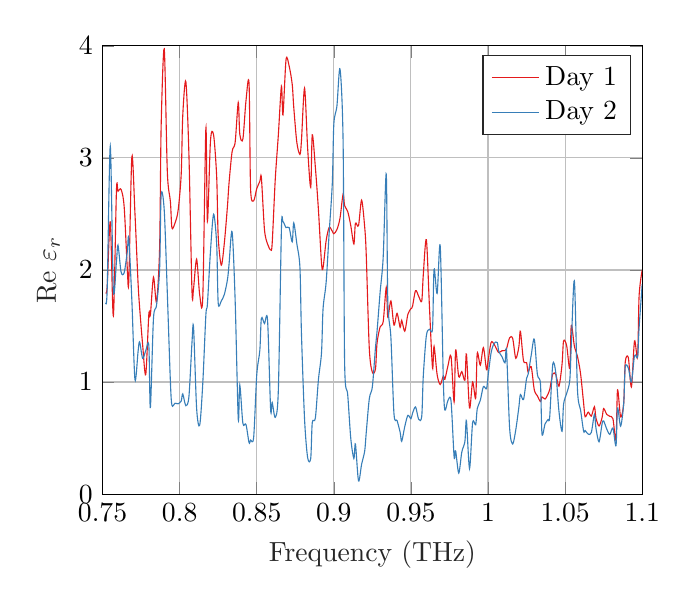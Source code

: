 % This file was created by matlab2tikz.
%
%The latest updates can be retrieved from
%  http://www.mathworks.com/matlabcentral/fileexchange/22022-matlab2tikz-matlab2tikz
%where you can also make suggestions and rate matlab2tikz.
%
\definecolor{mycolor1}{rgb}{0.894,0.102,0.11}%
\definecolor{mycolor2}{rgb}{0.216,0.494,0.722}%
\definecolor{mycolor3}{rgb}{0.302,0.686,0.29}%
\definecolor{mycolor4}{rgb}{0.596,0.306,0.639}%
\definecolor{mycolor5}{rgb}{1.0,0.498,0.0}%
\definecolor{mycolor6}{rgb}{1.0,1.0,0.2}%
\definecolor{mycolor7}{rgb}{0.651,0.337,0.157}%
\definecolor{mycolor8}{rgb}{0.969,0.506,0.749}%
%
\begin{tikzpicture}

\begin{axis}[%
xmin=0.75,
xmax=1.1,
xlabel style={font=\color{white!15!black}},
xlabel={Frequency (THz)},
ymin=0,
ymax=4,
ylabel style={font=\color{white!15!black}},
ylabel={Re $\varepsilon_r$},
axis background/.style={fill=white},
xmajorgrids,
ymajorgrids,
legend style={legend cell align=left, align=left, draw=white!15!black}
]
\addplot [smooth, color=mycolor1]
  table[row sep=crcr]{%
0.752	1.798\\
0.753	1.854\\
0.755	2.429\\
0.757	1.59\\
0.759	2.711\\
0.76	2.702\\
0.762	2.719\\
0.764	2.564\\
0.766	2.023\\
0.767	1.899\\
0.769	3.01\\
0.771	2.506\\
0.773	1.888\\
0.774	1.672\\
0.776	1.33\\
0.778	1.068\\
0.78	1.604\\
0.781	1.596\\
0.783	1.936\\
0.785	1.715\\
0.787	2.2\\
0.788	3.29\\
0.79	3.973\\
0.792	2.876\\
0.794	2.609\\
0.795	2.375\\
0.797	2.42\\
0.799	2.532\\
0.801	2.855\\
0.802	3.376\\
0.804	3.681\\
0.806	3.032\\
0.808	1.808\\
0.809	1.835\\
0.811	2.096\\
0.813	1.778\\
0.815	1.76\\
0.817	3.264\\
0.818	2.436\\
0.82	3.155\\
0.822	3.205\\
0.824	2.834\\
0.825	2.298\\
0.827	2.043\\
0.829	2.244\\
0.831	2.57\\
0.832	2.772\\
0.834	3.055\\
0.836	3.141\\
0.838	3.494\\
0.839	3.211\\
0.841	3.168\\
0.843	3.508\\
0.845	3.666\\
0.846	2.723\\
0.848	2.618\\
0.85	2.726\\
0.852	2.79\\
0.853	2.823\\
0.855	2.361\\
0.857	2.232\\
0.859	2.179\\
0.86	2.237\\
0.862	2.809\\
0.864	3.204\\
0.866	3.639\\
0.867	3.384\\
0.869	3.877\\
0.871	3.82\\
0.873	3.656\\
0.874	3.451\\
0.876	3.137\\
0.878	3.031\\
0.879	3.156\\
0.881	3.622\\
0.883	3.087\\
0.885	2.737\\
0.886	3.206\\
0.888	2.918\\
0.89	2.537\\
0.892	2.062\\
0.893	2.019\\
0.895	2.261\\
0.897	2.38\\
0.899	2.345\\
0.9	2.323\\
0.902	2.36\\
0.904	2.463\\
0.906	2.676\\
0.907	2.573\\
0.909	2.522\\
0.911	2.394\\
0.913	2.232\\
0.914	2.417\\
0.916	2.396\\
0.918	2.623\\
0.92	2.383\\
0.921	2.14\\
0.923	1.297\\
0.925	1.087\\
0.927	1.118\\
0.928	1.346\\
0.93	1.492\\
0.932	1.538\\
0.934	1.845\\
0.935	1.578\\
0.937	1.724\\
0.939	1.508\\
0.941	1.613\\
0.943	1.488\\
0.944	1.551\\
0.946	1.454\\
0.948	1.604\\
0.95	1.655\\
0.951	1.674\\
0.953	1.816\\
0.955	1.766\\
0.957	1.723\\
0.958	1.954\\
0.96	2.27\\
0.962	1.673\\
0.964	1.126\\
0.965	1.319\\
0.967	1.065\\
0.969	0.978\\
0.971	1.054\\
0.972	1.025\\
0.974	1.144\\
0.976	1.229\\
0.978	0.823\\
0.979	1.287\\
0.981	1.048\\
0.983	1.093\\
0.985	1.016\\
0.986	1.25\\
0.988	0.769\\
0.99	1.0\\
0.992	0.857\\
0.993	1.256\\
0.995	1.151\\
0.997	1.307\\
0.999	1.109\\
1.0	1.184\\
1.002	1.353\\
1.004	1.336\\
1.006	1.282\\
1.007	1.263\\
1.009	1.279\\
1.011	1.281\\
1.012	1.296\\
1.014	1.395\\
1.016	1.388\\
1.018	1.212\\
1.02	1.315\\
1.021	1.454\\
1.023	1.191\\
1.025	1.174\\
1.026	1.089\\
1.028	1.138\\
1.03	0.931\\
1.032	0.877\\
1.034	0.826\\
1.035	0.867\\
1.037	0.848\\
1.039	0.895\\
1.04	0.931\\
1.042	1.072\\
1.044	1.066\\
1.046	0.963\\
1.048	1.158\\
1.049	1.366\\
1.051	1.325\\
1.053	1.121\\
1.054	1.504\\
1.056	1.321\\
1.058	1.229\\
1.06	1.076\\
1.062	0.812\\
1.063	0.69\\
1.065	0.732\\
1.067	0.696\\
1.069	0.78\\
1.07	0.68\\
1.072	0.608\\
1.074	0.684\\
1.075	0.764\\
1.077	0.711\\
1.079	0.694\\
1.081	0.673\\
1.083	0.488\\
1.084	0.93\\
1.086	0.689\\
1.088	0.812\\
1.089	1.179\\
1.091	1.218\\
1.093	0.956\\
1.095	1.366\\
1.097	1.226\\
1.098	1.773\\
1.1	2.0\\
};
\addlegendentry{Day 1}

\addplot [smooth, color=mycolor2]
  table[row sep=crcr]{%
0.752	1.707\\
0.753	1.834\\
0.755	3.104\\
0.757	1.818\\
0.759	2.076\\
0.76	2.222\\
0.762	1.982\\
0.764	1.976\\
0.766	2.16\\
0.767	2.287\\
0.769	1.727\\
0.771	1.022\\
0.773	1.269\\
0.774	1.359\\
0.776	1.211\\
0.778	1.281\\
0.78	1.326\\
0.781	0.772\\
0.783	1.564\\
0.785	1.687\\
0.787	2.008\\
0.788	2.672\\
0.79	2.531\\
0.792	1.79\\
0.794	0.998\\
0.795	0.792\\
0.797	0.811\\
0.799	0.806\\
0.801	0.831\\
0.802	0.894\\
0.804	0.789\\
0.806	0.87\\
0.808	1.355\\
0.809	1.488\\
0.811	0.765\\
0.813	0.616\\
0.815	0.991\\
0.817	1.599\\
0.818	1.696\\
0.82	2.171\\
0.822	2.497\\
0.824	2.233\\
0.825	1.705\\
0.827	1.724\\
0.829	1.783\\
0.831	1.914\\
0.832	2.046\\
0.834	2.341\\
0.836	1.723\\
0.838	0.67\\
0.839	0.974\\
0.841	0.632\\
0.843	0.622\\
0.845	0.46\\
0.846	0.482\\
0.848	0.508\\
0.85	1.065\\
0.852	1.284\\
0.853	1.569\\
0.855	1.522\\
0.857	1.553\\
0.859	0.755\\
0.86	0.818\\
0.862	0.685\\
0.864	0.929\\
0.866	2.364\\
0.867	2.431\\
0.869	2.378\\
0.871	2.378\\
0.873	2.251\\
0.874	2.42\\
0.876	2.234\\
0.878	2.024\\
0.879	1.429\\
0.881	0.67\\
0.883	0.326\\
0.885	0.319\\
0.886	0.638\\
0.888	0.678\\
0.89	1.022\\
0.892	1.262\\
0.893	1.653\\
0.895	1.89\\
0.897	2.339\\
0.899	2.774\\
0.9	3.303\\
0.902	3.464\\
0.904	3.794\\
0.906	3.145\\
0.907	1.163\\
0.909	0.886\\
0.911	0.494\\
0.913	0.318\\
0.914	0.447\\
0.916	0.119\\
0.918	0.266\\
0.92	0.384\\
0.921	0.547\\
0.923	0.852\\
0.925	0.961\\
0.927	1.309\\
0.928	1.449\\
0.93	1.799\\
0.932	2.114\\
0.934	2.856\\
0.935	1.721\\
0.937	1.398\\
0.939	0.717\\
0.941	0.656\\
0.943	0.552\\
0.944	0.471\\
0.946	0.603\\
0.948	0.703\\
0.95	0.673\\
0.951	0.72\\
0.953	0.778\\
0.955	0.668\\
0.957	0.693\\
0.958	1.051\\
0.96	1.414\\
0.962	1.471\\
0.964	1.478\\
0.965	2.006\\
0.967	1.791\\
0.969	2.211\\
0.971	1.019\\
0.972	0.75\\
0.974	0.836\\
0.976	0.831\\
0.978	0.332\\
0.979	0.385\\
0.981	0.188\\
0.983	0.376\\
0.985	0.469\\
0.986	0.654\\
0.988	0.228\\
0.99	0.637\\
0.992	0.619\\
0.993	0.762\\
0.995	0.837\\
0.997	0.96\\
0.999	0.939\\
1.0	1.049\\
1.002	1.262\\
1.004	1.346\\
1.006	1.352\\
1.007	1.272\\
1.009	1.228\\
1.011	1.171\\
1.012	1.281\\
1.014	0.59\\
1.016	0.448\\
1.018	0.574\\
1.02	0.775\\
1.021	0.889\\
1.023	0.844\\
1.025	1.032\\
1.026	1.069\\
1.028	1.238\\
1.03	1.382\\
1.032	1.069\\
1.034	0.985\\
1.035	0.537\\
1.037	0.627\\
1.039	0.666\\
1.04	0.689\\
1.042	1.158\\
1.044	1.078\\
1.046	0.739\\
1.048	0.561\\
1.049	0.802\\
1.051	0.899\\
1.053	1.013\\
1.054	1.326\\
1.056	1.903\\
1.058	0.935\\
1.06	0.753\\
1.062	0.562\\
1.063	0.567\\
1.065	0.535\\
1.067	0.55\\
1.069	0.711\\
1.07	0.589\\
1.072	0.467\\
1.074	0.63\\
1.075	0.653\\
1.077	0.58\\
1.079	0.533\\
1.081	0.59\\
1.083	0.432\\
1.084	0.769\\
1.086	0.607\\
1.088	0.81\\
1.089	1.134\\
1.091	1.126\\
1.093	1.0\\
1.095	1.234\\
1.097	1.226\\
1.098	1.488\\
1.1	1.874\\
};
\addlegendentry{Day 2}

\end{axis}
\end{tikzpicture}%
